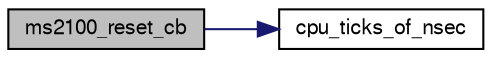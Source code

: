 digraph "ms2100_reset_cb"
{
  edge [fontname="FreeSans",fontsize="10",labelfontname="FreeSans",labelfontsize="10"];
  node [fontname="FreeSans",fontsize="10",shape=record];
  rankdir="LR";
  Node1 [label="ms2100_reset_cb",height=0.2,width=0.4,color="black", fillcolor="grey75", style="filled", fontcolor="black"];
  Node1 -> Node2 [color="midnightblue",fontsize="10",style="solid",fontname="FreeSans"];
  Node2 [label="cpu_ticks_of_nsec",height=0.2,width=0.4,color="black", fillcolor="white", style="filled",URL="$sys__time_8h.html#ab9fdc67ec3fff3769bebcd04e7ee86c2"];
}
